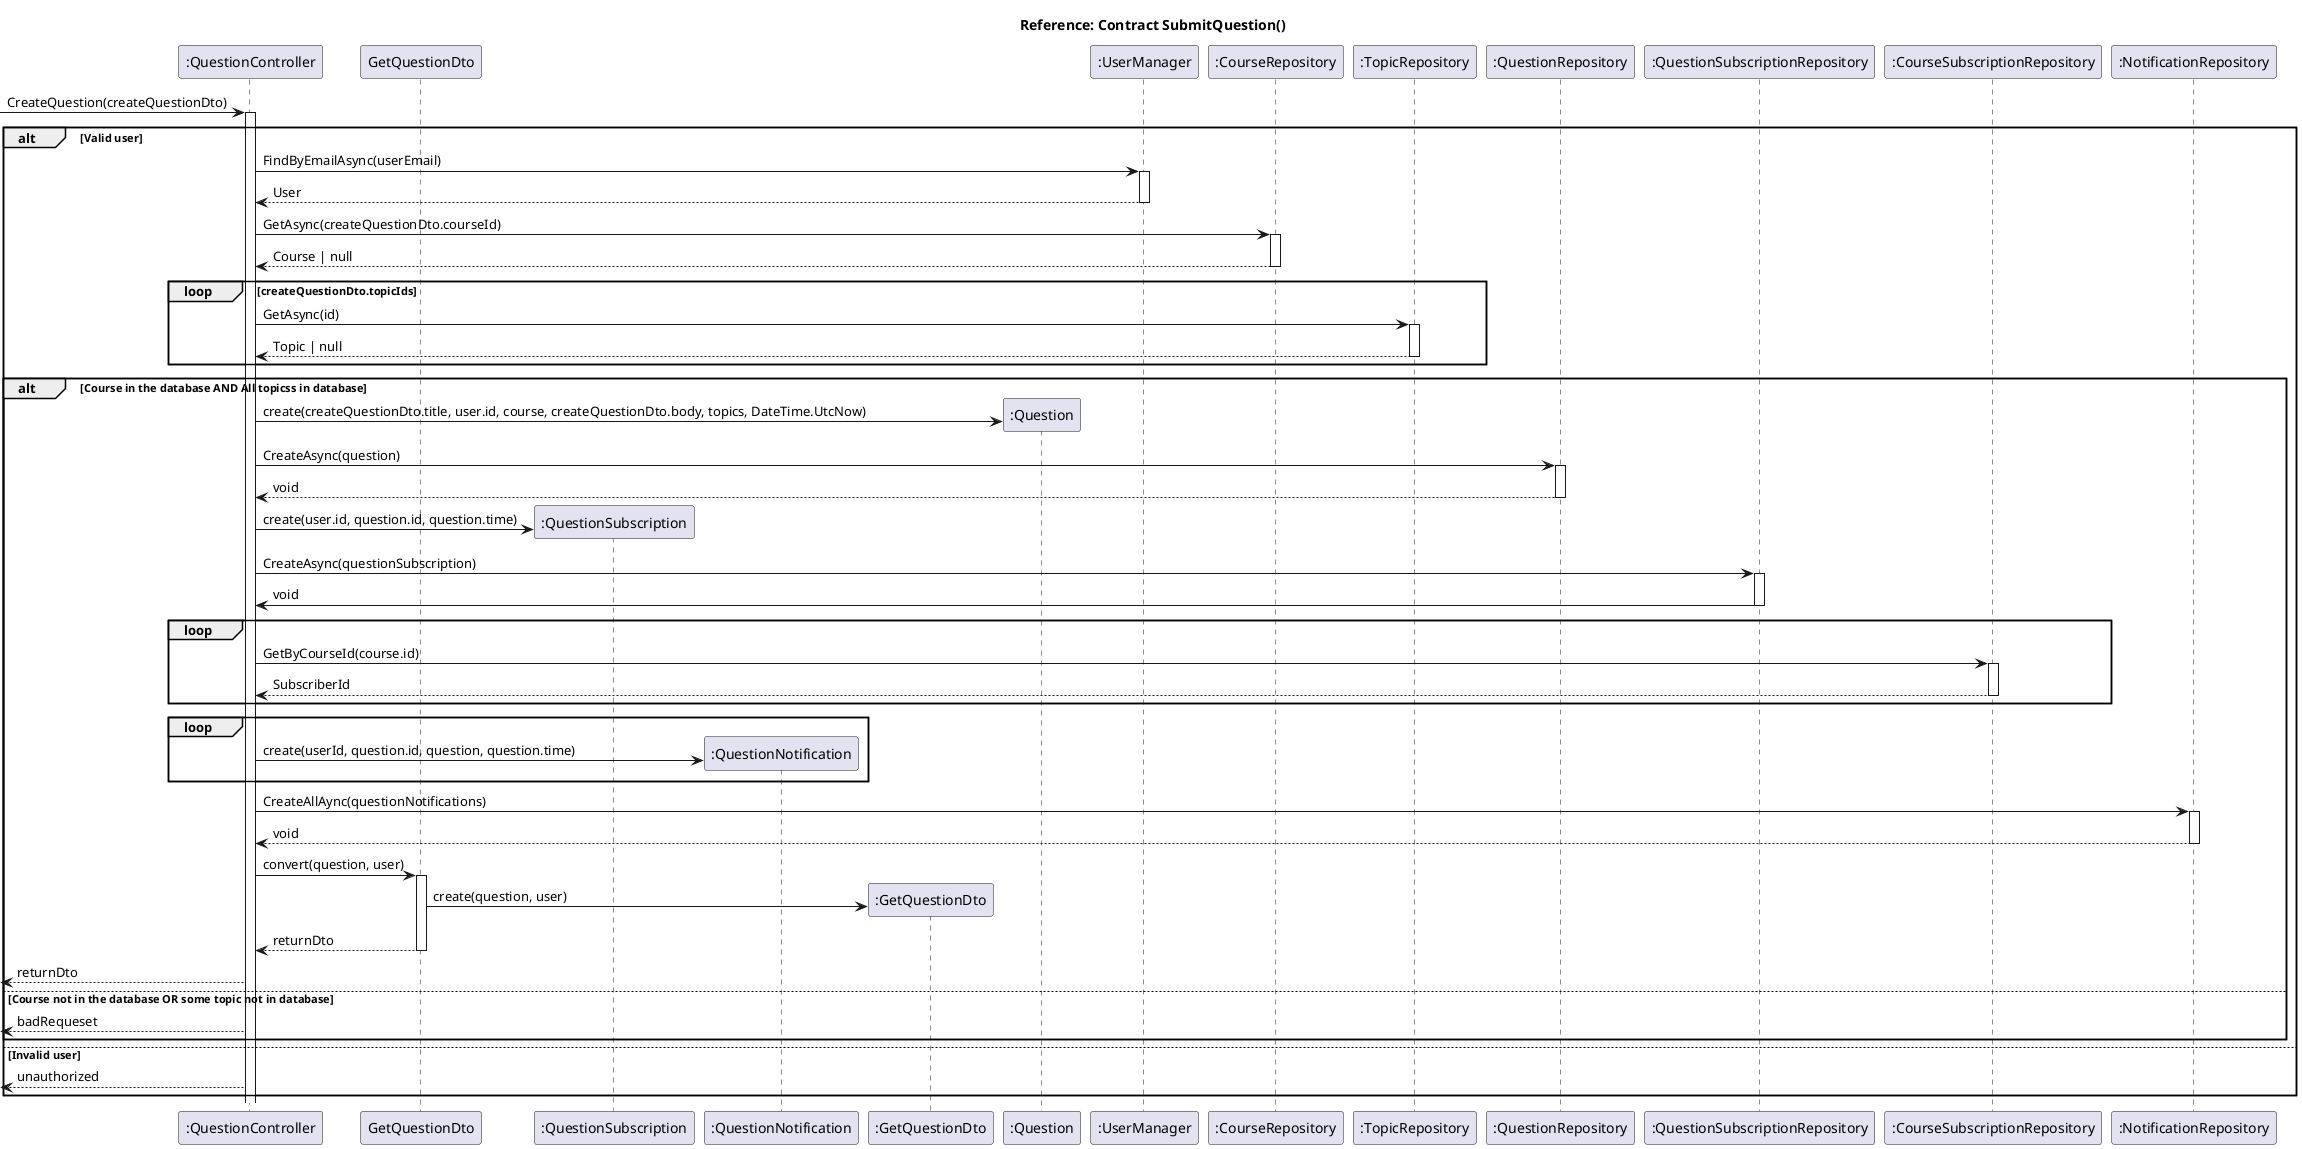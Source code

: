 @startuml Ask question
participant ":QuestionController" as questionController
participant GetQuestionDto
participant ":QuestionSubscription" as questionSubscription
participant ":QuestionNotification" as questionNotification
participant ":GetQuestionDto" as getQuestionDto
participant ":Question" as question
participant ":UserManager" as userManager
participant ":CourseRepository" as courseRepository
participant ":TopicRepository" as topicRepository
participant ":QuestionRepository" as questionRepository
participant ":QuestionSubscriptionRepository" as questionSubscriptionRepository
participant ":CourseSubscriptionRepository" as courseSubscriptionRepository
participant ":NotificationRepository" as notificationRepository

' DataContext-[hidden]->DataContext

title Reference: Contract SubmitQuestion()

-> questionController: CreateQuestion(createQuestionDto)
activate questionController
alt Valid user
    questionController -> userManager: FindByEmailAsync(userEmail)
    activate userManager
    questionController <-- userManager: User
    ' TO-ASK: User|null of gewoon User?
    deactivate userManager

    questionController -> courseRepository: GetAsync(createQuestionDto.courseId)
    activate courseRepository
    courseRepository --> questionController: Course | null
    deactivate courseRepository

    loop createQuestionDto.topicIds
        questionController -> topicRepository: GetAsync(id)
        activate topicRepository
        topicRepository --> questionController: Topic | null
        deactivate topicRepository
    end

    alt Course in the database AND All topicss in database
        questionController -> question **:create(createQuestionDto.title, user.id, course, createQuestionDto.body, topics, DateTime.UtcNow)
        'question -> questionController: question

        questionController -> questionRepository: CreateAsync(question)
        activate questionRepository
        questionRepository --> questionController: void
        deactivate questionRepository

        questionController -> questionSubscription **:create(user.id, question.id, question.time)
        'question -> questionController: question
        questionController -> questionSubscriptionRepository: CreateAsync(questionSubscription)
        activate questionSubscriptionRepository
        questionSubscriptionRepository -> questionController: void
        deactivate questionSubscriptionRepository

        loop
            questionController -> courseSubscriptionRepository: GetByCourseId(course.id)
            activate courseSubscriptionRepository
            courseSubscriptionRepository --> questionController: SubscriberId
            deactivate courseSubscriptionRepository
        end

        loop
            questionController -> questionNotification**: create(userId, question.id, question, question.time)
        end

        questionController -> notificationRepository: CreateAllAync(questionNotifications)
        activate notificationRepository
        notificationRepository --> questionController: void
        deactivate notificationRepository

        questionController -> GetQuestionDto: convert(question, user)
        activate GetQuestionDto
        GetQuestionDto -> getQuestionDto**: create(question, user)
        GetQuestionDto --> questionController: returnDto
        deactivate GetQuestionDto

        <-- questionController: returnDto
    else Course not in the database OR some topic not in database
        <-- questionController: badRequeset
    end
else Invalid user
    <-- questionController: unauthorized
end
@enduml

